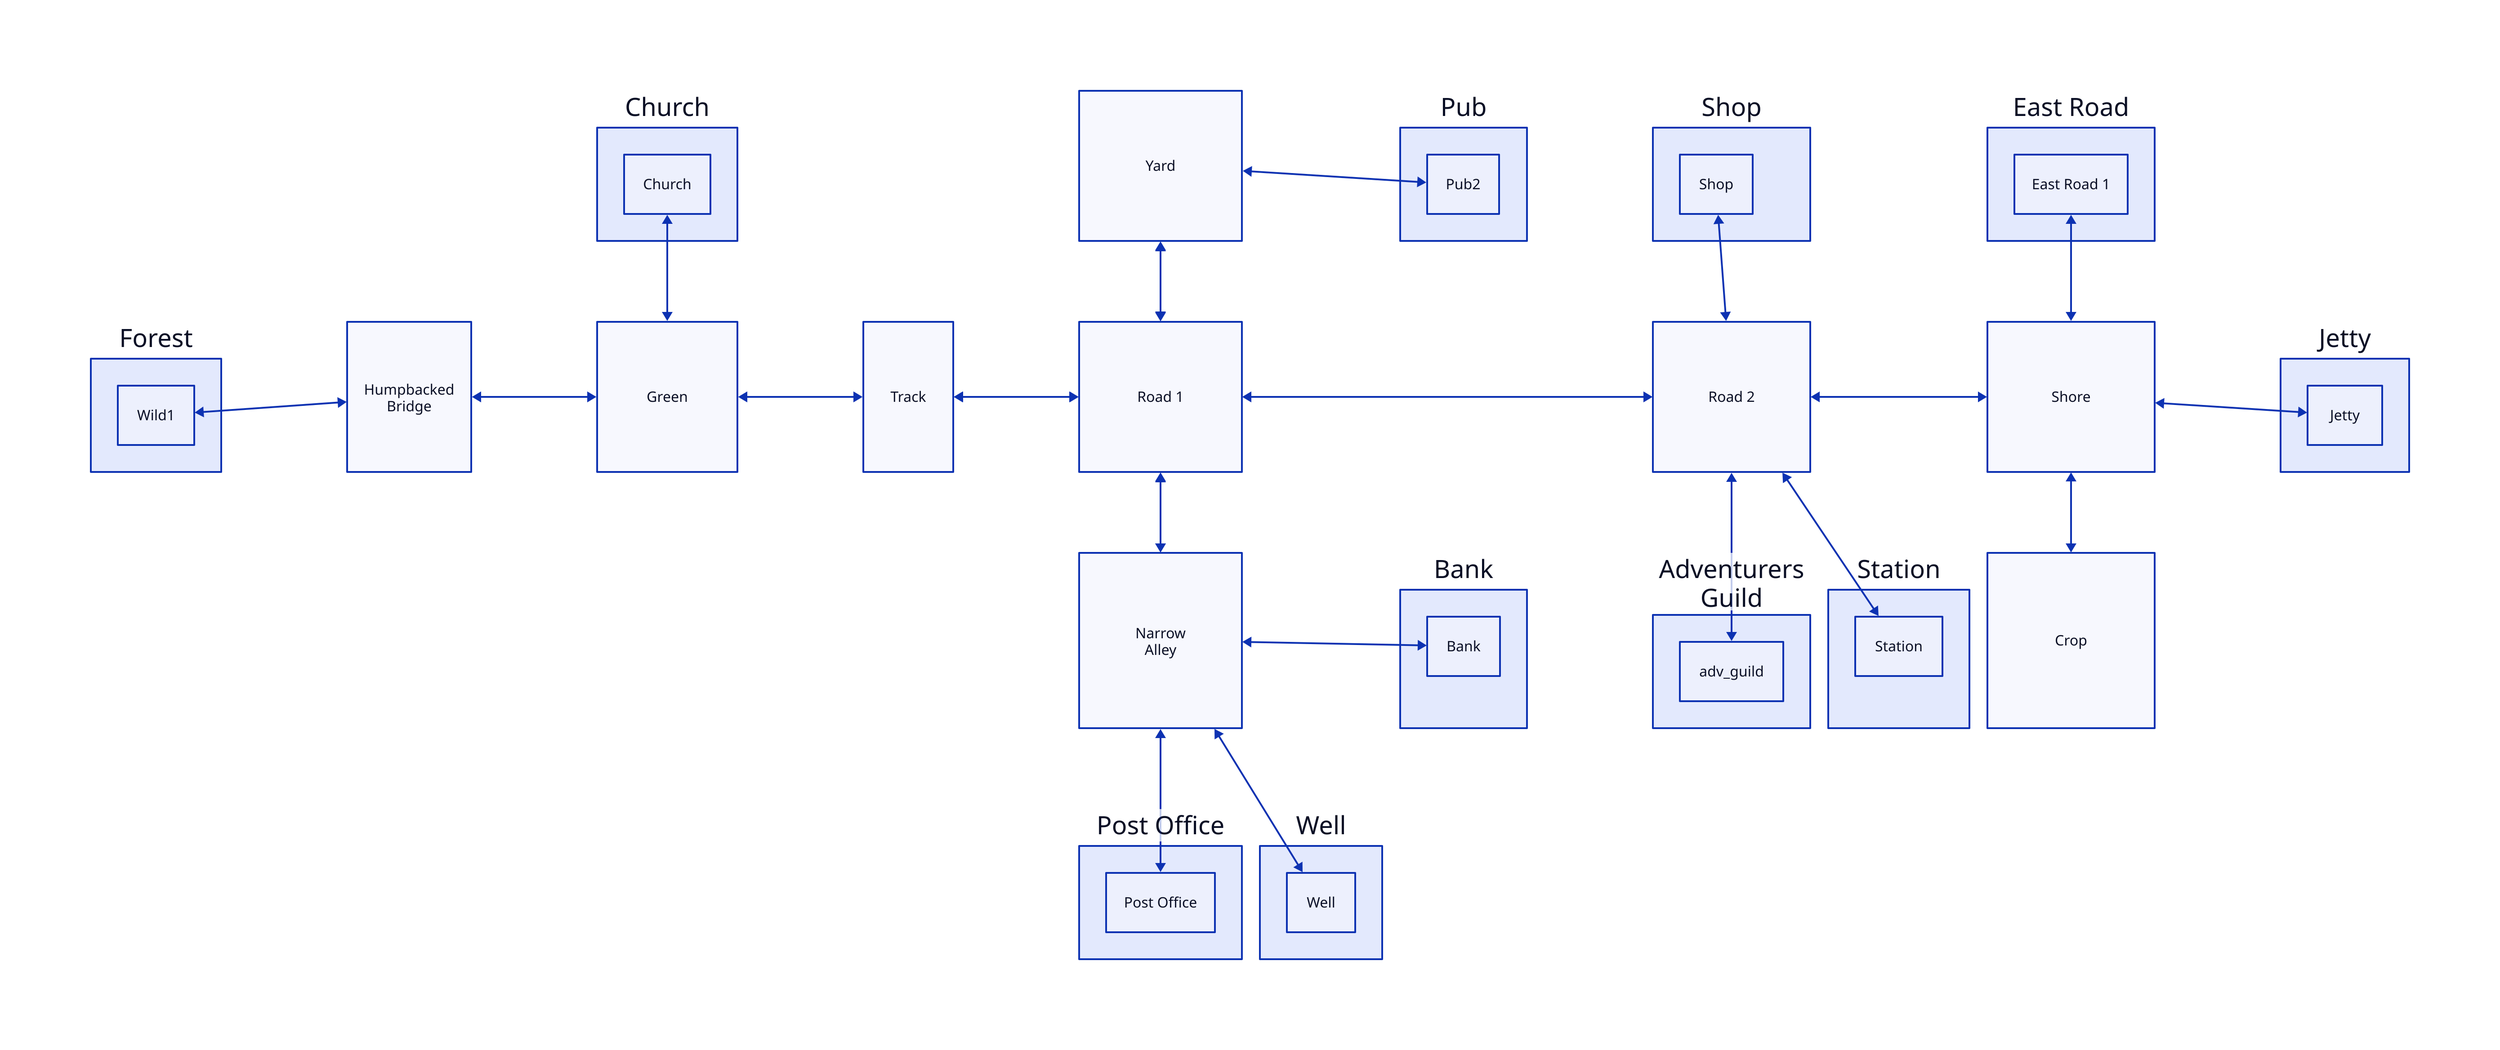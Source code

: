 # grid size
grid-rows: 2
grid-columns: 17
grid-gap: 20

# styles
classes {

    #
    blank: {
        label: ""
        height: 50
        style: {
            fill: transparent
            stroke: transparent
        }
    }

}

# rooms
0,0.class: blank
0,1.class: blank
0,2.class: blank
0,3.class: blank
0,4: Church { Church}
0,5.class: blank
0,6.class: blank
0,7.class: blank
0,8: Yard
0,9.class: blank
0,10: Pub {Pub2}
0,11.class: blank
0,12: Shop { Shop }
0,13.class: blank
0,14: East Road {East Road 1}
0,15.class: blank
0,16.class: blank

1,0.class: blank
1,1.class: blank
1,2.class: blank
1,3.class: blank
1,4.class: blank
1,5.class: blank
1,6.class: blank
1,7.class: blank
1,8.class: blank
1,9.class: blank
1,10.class: blank
1,11.class: blank
1,12.class: blank
1,13.class: blank
1,14.class: blank
1,15.class: blank
1,16.class: blank

2,0: Forest {Wild1}
2,1.class: blank
2,2: Humpbacked\nBridge
2,3.class: blank
2,4: Green
2,5.class: blank
2,6: Track
2,7.class: blank
2,8: Road 1
2,9.class: blank
2,10.class: blank
2,11.class: blank
2,12: Road 2
2,13.class: blank
2,14: Shore
2,15.class: blank
2,16: Jetty { Jetty }

3,0.class: blank
3,1.class: blank
3,2.class: blank
3,3.class: blank
3,4.class: blank
3,5.class: blank
3,6.class: blank
3,7.class: blank
3,8.class: blank
3,9.class: blank
3,10.class: blank
3,11.class: blank
3,12.class: blank
3,13.class: blank
3,14.class: blank
3,15.class: blank
3,16.class: blank

4,0.class: blank
4,1.class: blank
4,2.class: blank
4,3.class: blank
4,4.class: blank
4,5.class: blank
4,6.class: blank
4,7.class: blank
4,8: Narrow\nAlley
4,9.class: blank
4,10: Bank {Bank}
4,11.class: blank
4,12: Adventurers\nGuild { adv_guild}
4,13: Station {Station}
4,14: Crop
4,15.class: blank
4,16.class: blank

5,0.class: blank
5,1.class: blank
5,2.class: blank
5,3.class: blank
5,4.class: blank
5,5.class: blank
5,6.class: blank
5,7.class: blank
5,8.class: blank
5,9.class: blank
5,10.class: blank
5,11.class: blank
5,12.class: blank
5,13.class: blank
5,14.class: blank
5,15.class: blank
5,16.class: blank

6,0.class: blank
6,1.class: blank
6,2.class: blank
6,3.class: blank
6,4.class: blank
6,5.class: blank
6,6.class: blank
6,7.class: blank
6,8: Post Office {Post Office}
6,9: Well {Well}
6,10.class: blank
6,11.class: blank
6,12.class: blank
6,13.class: blank
6,14.class: blank
6,15.class: blank
6,16.class: blank

# connections

# Shore
2,14 <-> 0,14.East Road 1
2,14 <-> 4,14
2,14 <-> 2,16.Jetty
2,14 <-> 2,12

# Road 2
2,12 <-> 0,12.Shop
2,12 <-> 4,12.adv_guild
2,12 <-> 4,13.Station
2,12 <-> 2,8

# Road 1
2,8 <-> 0,8
2,8 <-> 4,8
2,8 <-> 2,12
2,8 <-> 2,6

# Track
2,6 <-> 2,8
2,6 <-> 2,4

# Green
2,4 <-> 0,4.Church
2,4 <-> 2,6
2,4 <-> 2,2

# Humpbacked Bridge
2,2 <-> 2,4
2,2 <-> 2,0.Wild1

# Yard
0,8 <-> 0,10.Pub2
0,8 <-> 2,8

# Narrow Alley
4,8 <-> 2,8
4,8 <-> 6,8.Post Office
4,8 <-> 4,10.Bank
4,8 <-> 6,9.Well